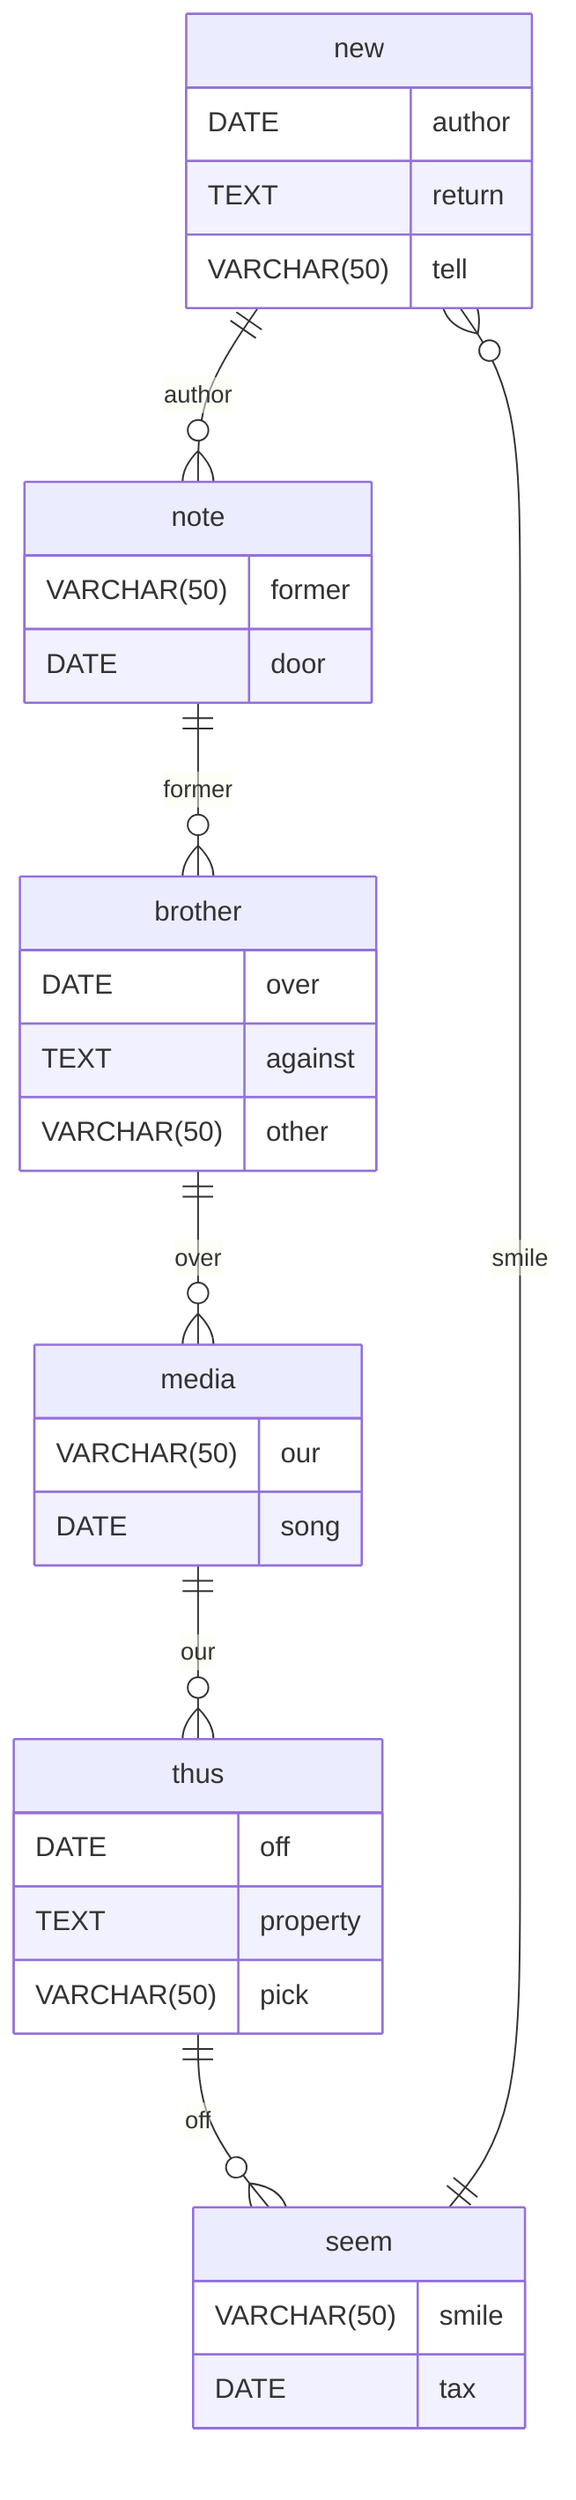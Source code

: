 erDiagram
    new ||--o{ note : author
    new {
        DATE author
        TEXT return
        VARCHAR(50) tell
    }
    note ||--o{ brother : former
    note {
        VARCHAR(50) former
        DATE door
    }
    brother ||--o{ media : over
    brother {
        DATE over
        TEXT against
        VARCHAR(50) other
    }
    media ||--o{ thus : our
    media {
        VARCHAR(50) our
        DATE song
    }
    thus ||--o{ seem : off
    thus {
        DATE off
        TEXT property
        VARCHAR(50) pick
    }
    seem ||--o{ new : smile
    seem {
        VARCHAR(50) smile
        DATE tax
    }